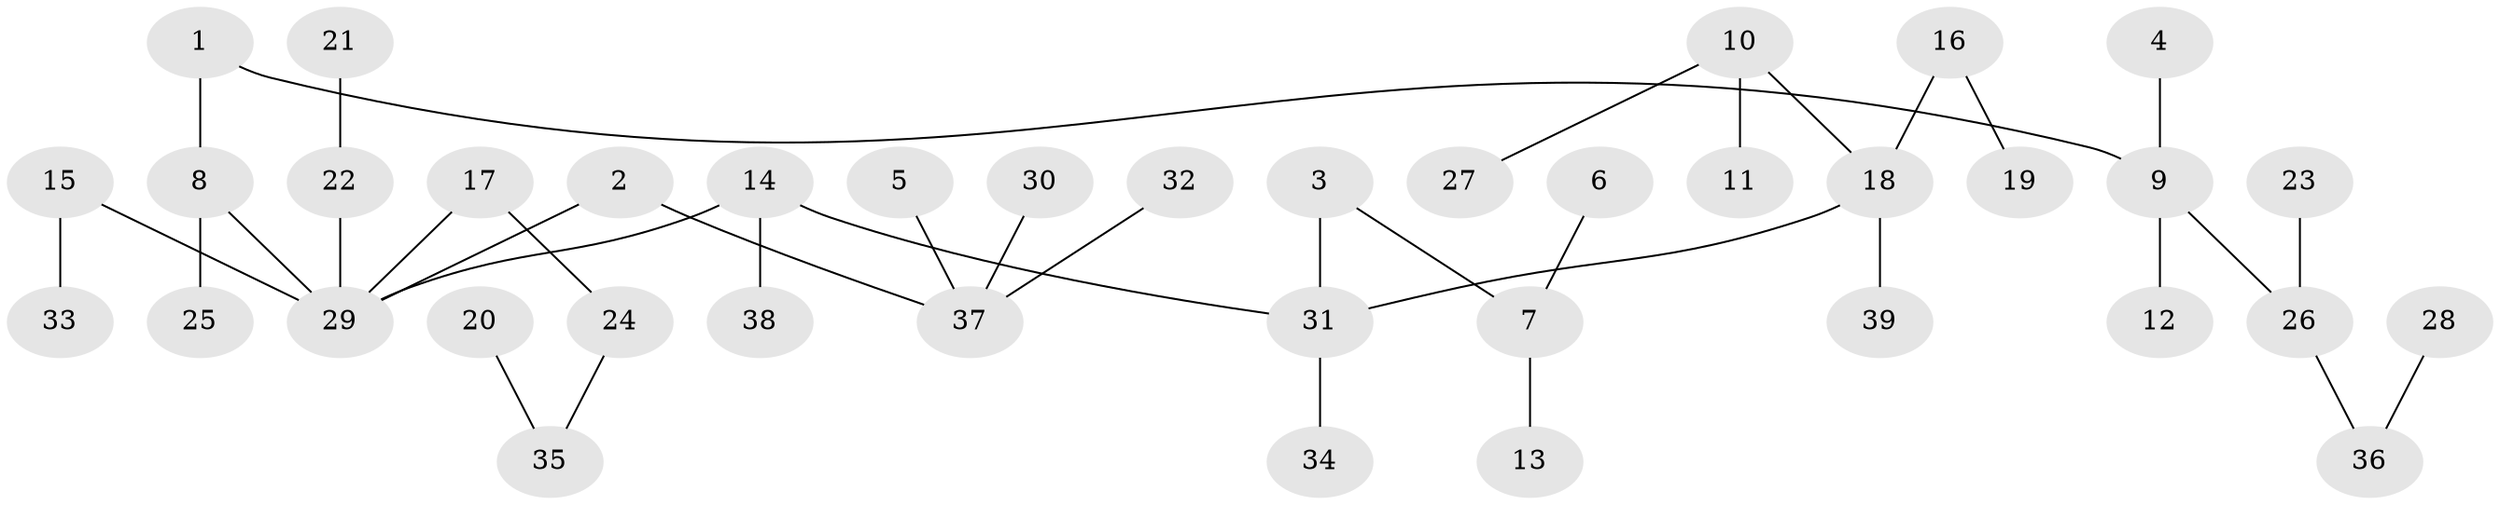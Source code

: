 // original degree distribution, {8: 0.0078125, 3: 0.125, 5: 0.0546875, 2: 0.28125, 7: 0.0078125, 4: 0.03125, 1: 0.484375, 6: 0.0078125}
// Generated by graph-tools (version 1.1) at 2025/37/03/04/25 23:37:21]
// undirected, 39 vertices, 38 edges
graph export_dot {
  node [color=gray90,style=filled];
  1;
  2;
  3;
  4;
  5;
  6;
  7;
  8;
  9;
  10;
  11;
  12;
  13;
  14;
  15;
  16;
  17;
  18;
  19;
  20;
  21;
  22;
  23;
  24;
  25;
  26;
  27;
  28;
  29;
  30;
  31;
  32;
  33;
  34;
  35;
  36;
  37;
  38;
  39;
  1 -- 8 [weight=1.0];
  1 -- 9 [weight=1.0];
  2 -- 29 [weight=1.0];
  2 -- 37 [weight=1.0];
  3 -- 7 [weight=1.0];
  3 -- 31 [weight=1.0];
  4 -- 9 [weight=1.0];
  5 -- 37 [weight=1.0];
  6 -- 7 [weight=1.0];
  7 -- 13 [weight=1.0];
  8 -- 25 [weight=1.0];
  8 -- 29 [weight=1.0];
  9 -- 12 [weight=1.0];
  9 -- 26 [weight=1.0];
  10 -- 11 [weight=1.0];
  10 -- 18 [weight=1.0];
  10 -- 27 [weight=1.0];
  14 -- 29 [weight=1.0];
  14 -- 31 [weight=1.0];
  14 -- 38 [weight=1.0];
  15 -- 29 [weight=1.0];
  15 -- 33 [weight=1.0];
  16 -- 18 [weight=1.0];
  16 -- 19 [weight=1.0];
  17 -- 24 [weight=1.0];
  17 -- 29 [weight=1.0];
  18 -- 31 [weight=1.0];
  18 -- 39 [weight=1.0];
  20 -- 35 [weight=1.0];
  21 -- 22 [weight=1.0];
  22 -- 29 [weight=1.0];
  23 -- 26 [weight=1.0];
  24 -- 35 [weight=1.0];
  26 -- 36 [weight=1.0];
  28 -- 36 [weight=1.0];
  30 -- 37 [weight=1.0];
  31 -- 34 [weight=1.0];
  32 -- 37 [weight=1.0];
}
